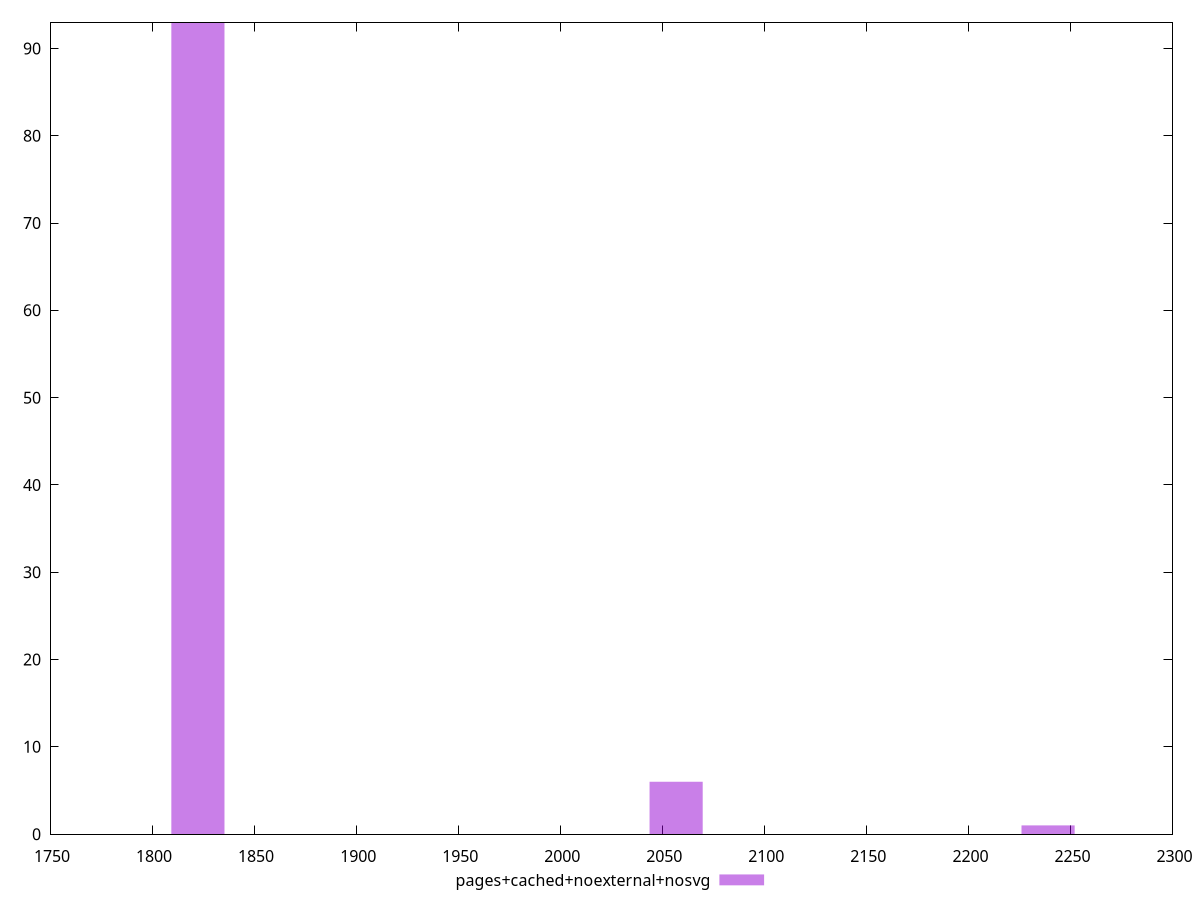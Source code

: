 $_pagesCachedNoexternalNosvg <<EOF
1822.471498810101 93
2239.036412823838 1
2056.789262942828 6
EOF
set key outside below
set terminal pngcairo
set output "report_00004_2020-11-02T20-21-41.718Z/metrics/pages+cached+noexternal+nosvg//raw_hist.png"
set yrange [0:93]
set boxwidth 26.035307125858584
set style fill transparent solid 0.5 noborder
plot $_pagesCachedNoexternalNosvg title "pages+cached+noexternal+nosvg" with boxes ,